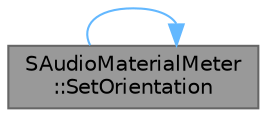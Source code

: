 digraph "SAudioMaterialMeter::SetOrientation"
{
 // INTERACTIVE_SVG=YES
 // LATEX_PDF_SIZE
  bgcolor="transparent";
  edge [fontname=Helvetica,fontsize=10,labelfontname=Helvetica,labelfontsize=10];
  node [fontname=Helvetica,fontsize=10,shape=box,height=0.2,width=0.4];
  rankdir="LR";
  Node1 [id="Node000001",label="SAudioMaterialMeter\l::SetOrientation",height=0.2,width=0.4,color="gray40", fillcolor="grey60", style="filled", fontcolor="black",tooltip="Set the Orientation attribute."];
  Node1 -> Node1 [id="edge1_Node000001_Node000001",color="steelblue1",style="solid",tooltip=" "];
}
